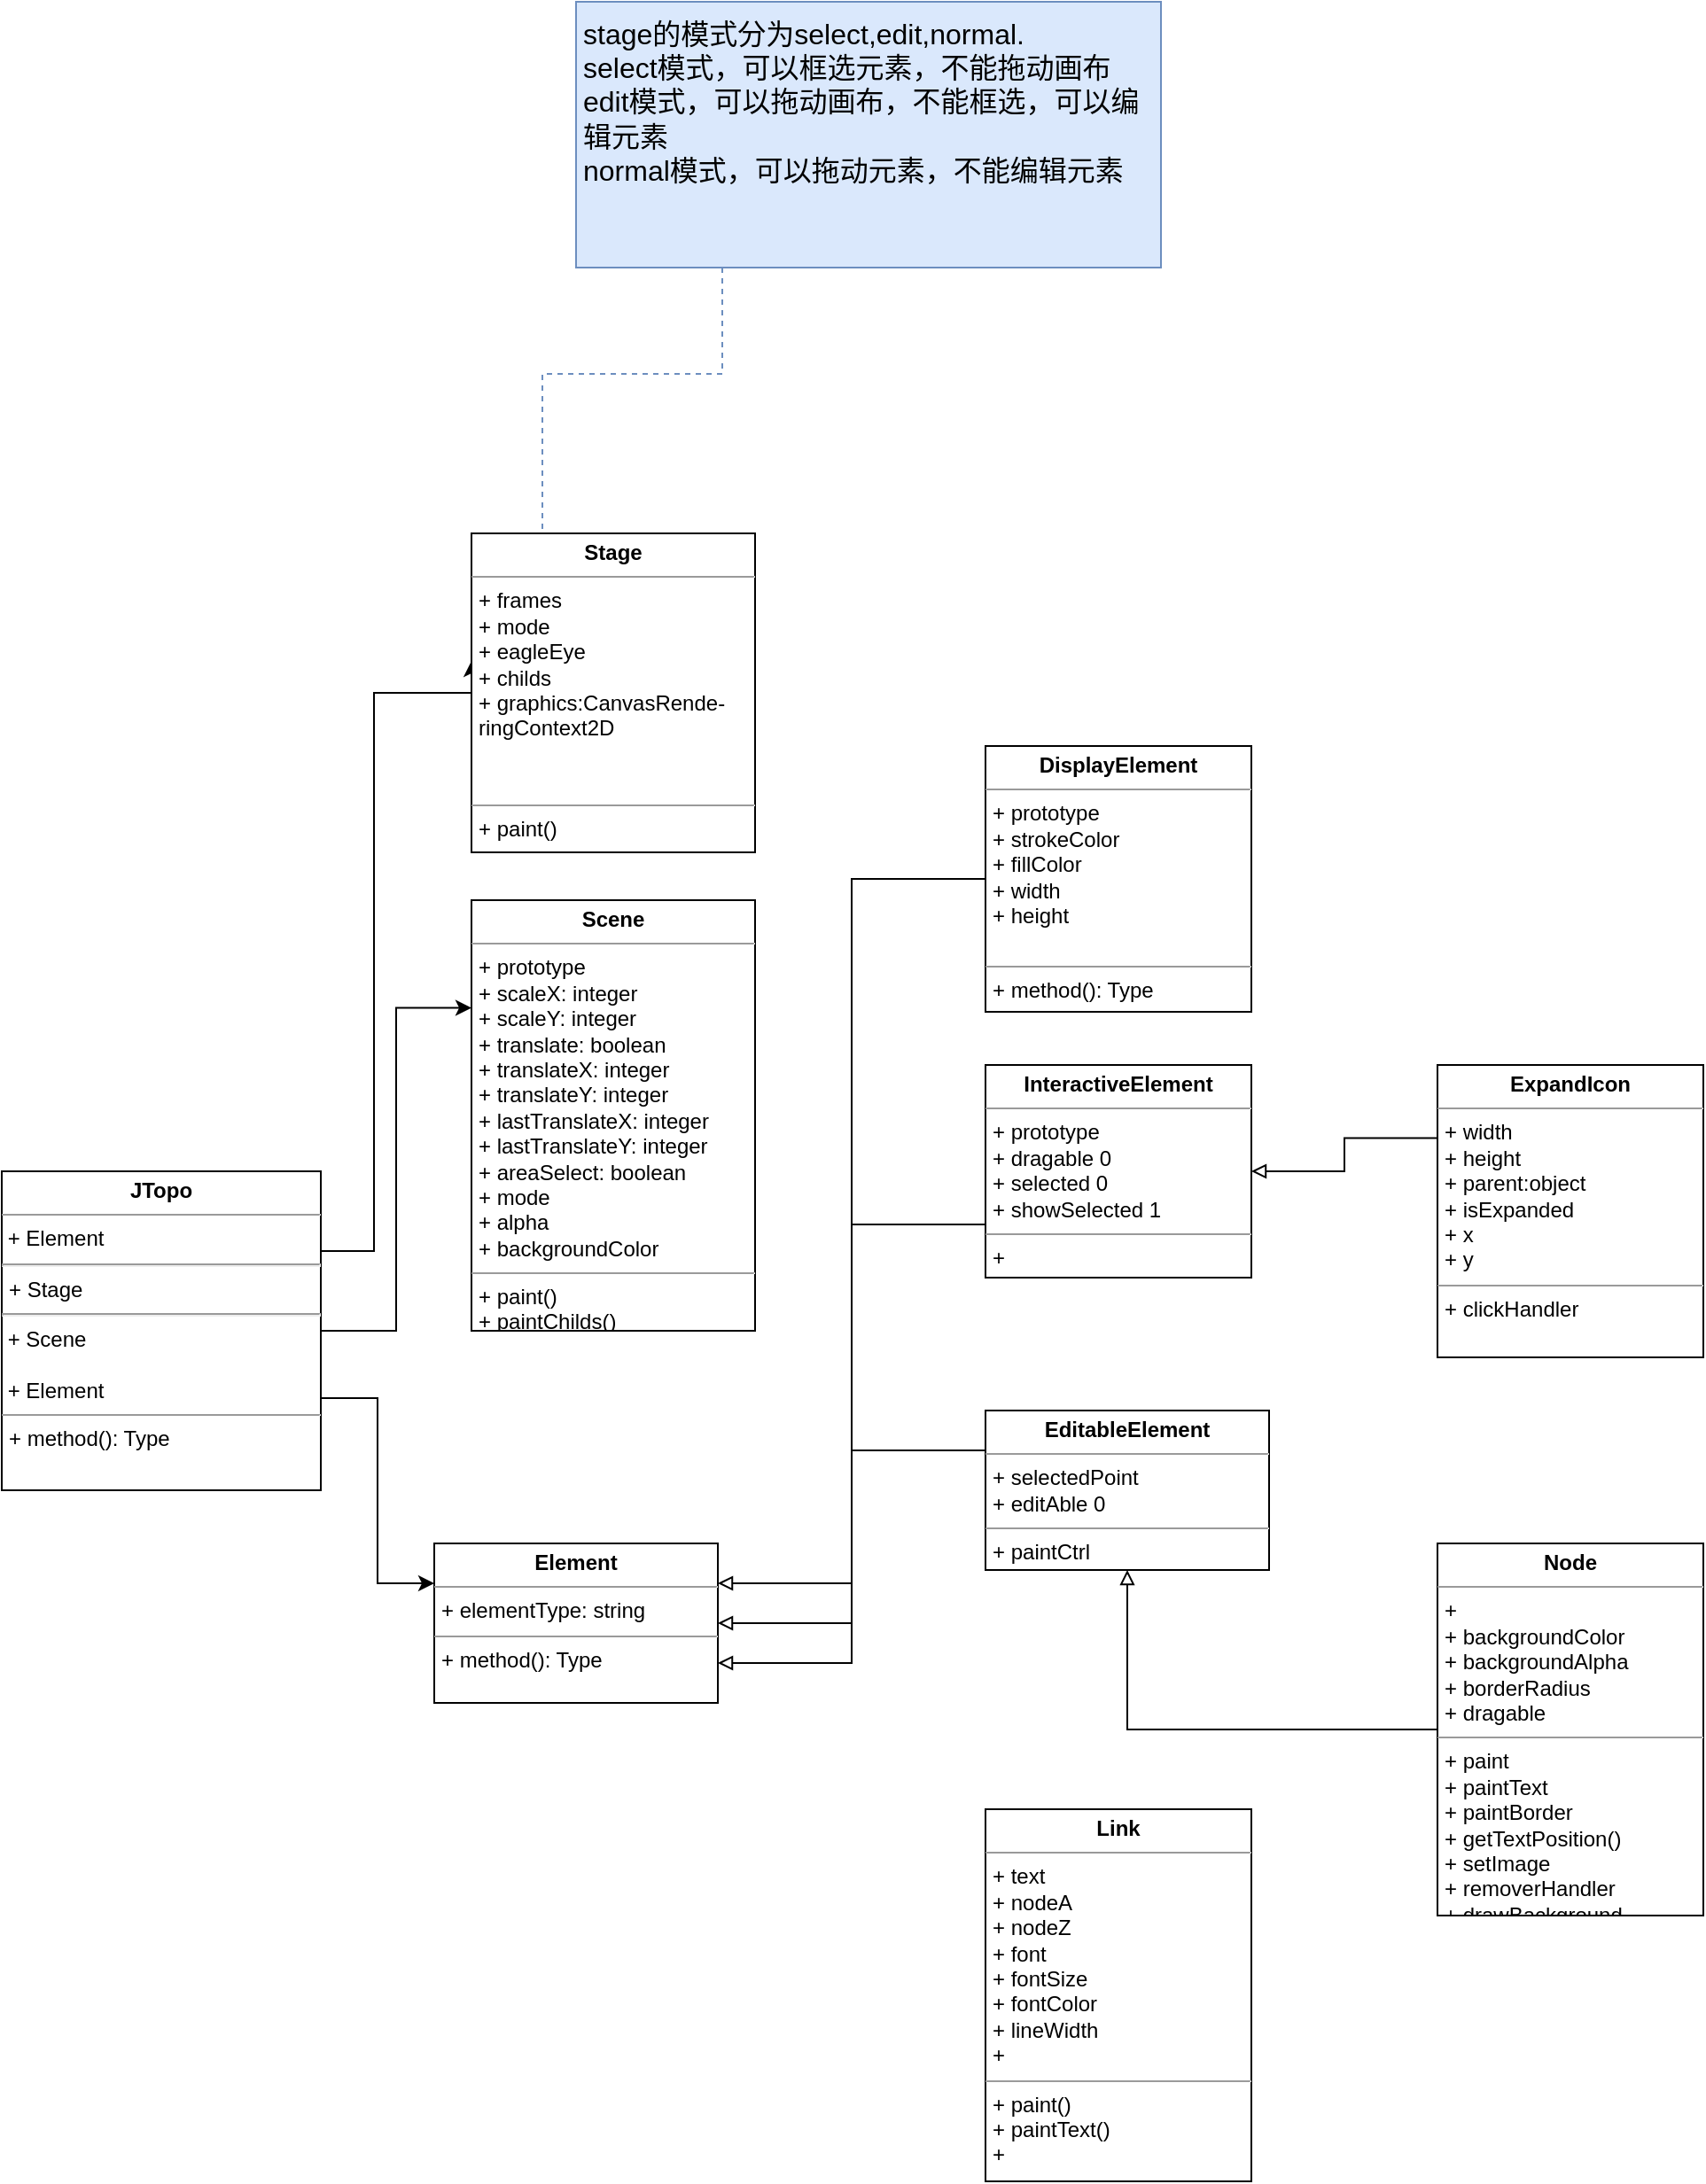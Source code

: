<mxfile version="17.1.2" type="github">
  <diagram id="dJBsx4O1nZzHeu0fgfRI" name="v0.48.1">
    <mxGraphModel dx="1035" dy="1763" grid="1" gridSize="30" guides="1" tooltips="1" connect="1" arrows="1" fold="1" page="1" pageScale="1" pageWidth="827" pageHeight="1169" background="none" math="0" shadow="0">
      <root>
        <mxCell id="0" />
        <mxCell id="1" parent="0" />
        <mxCell id="udzm1Mu4DVqetjzfQplh-1" value="&lt;p style=&quot;margin: 0px ; margin-top: 4px ; text-align: center&quot;&gt;&lt;b&gt;Scene&lt;/b&gt;&lt;/p&gt;&lt;hr size=&quot;1&quot;&gt;&lt;p style=&quot;margin: 0px ; margin-left: 4px&quot;&gt;+ prototype&lt;/p&gt;&lt;p style=&quot;margin: 0px ; margin-left: 4px&quot;&gt;&lt;span&gt;+ scaleX: integer&lt;/span&gt;&lt;br&gt;&lt;/p&gt;&lt;p style=&quot;margin: 0px ; margin-left: 4px&quot;&gt;+ scaleY: integer&lt;/p&gt;&lt;p style=&quot;margin: 0px ; margin-left: 4px&quot;&gt;+ translate: boolean&lt;/p&gt;&lt;p style=&quot;margin: 0px ; margin-left: 4px&quot;&gt;+ translateX: integer&lt;/p&gt;&lt;p style=&quot;margin: 0px ; margin-left: 4px&quot;&gt;+ translateY: integer&lt;br&gt;&lt;/p&gt;&lt;p style=&quot;margin: 0px ; margin-left: 4px&quot;&gt;+ lastTranslateX: integer&lt;br&gt;&lt;/p&gt;&lt;p style=&quot;margin: 0px ; margin-left: 4px&quot;&gt;+ lastTranslateY: integer&lt;br&gt;&lt;/p&gt;&lt;p style=&quot;margin: 0px ; margin-left: 4px&quot;&gt;+ areaSelect: boolean&lt;/p&gt;&lt;p style=&quot;margin: 0px ; margin-left: 4px&quot;&gt;+ mode&lt;/p&gt;&lt;p style=&quot;margin: 0px ; margin-left: 4px&quot;&gt;+ alpha&lt;br&gt;&lt;/p&gt;&lt;p style=&quot;margin: 0px ; margin-left: 4px&quot;&gt;+ backgroundColor&lt;br&gt;&lt;/p&gt;&lt;hr size=&quot;1&quot;&gt;&lt;p style=&quot;margin: 0px ; margin-left: 4px&quot;&gt;+ paint()&lt;/p&gt;&lt;p style=&quot;margin: 0px ; margin-left: 4px&quot;&gt;+ paintChilds()&lt;/p&gt;" style="verticalAlign=top;align=left;overflow=fill;fontSize=12;fontFamily=Helvetica;html=1;" parent="1" vertex="1">
          <mxGeometry x="355" y="207" width="160" height="243" as="geometry" />
        </mxCell>
        <mxCell id="udzm1Mu4DVqetjzfQplh-4" value="&lt;p style=&quot;margin: 0px ; margin-top: 4px ; text-align: center&quot;&gt;&lt;b&gt;Element&lt;/b&gt;&lt;/p&gt;&lt;hr size=&quot;1&quot;&gt;&lt;p style=&quot;margin: 0px ; margin-left: 4px&quot;&gt;+ elementType: string&lt;/p&gt;&lt;hr size=&quot;1&quot;&gt;&lt;p style=&quot;margin: 0px ; margin-left: 4px&quot;&gt;+ method(): Type&lt;/p&gt;" style="verticalAlign=top;align=left;overflow=fill;fontSize=12;fontFamily=Helvetica;html=1;" parent="1" vertex="1">
          <mxGeometry x="334" y="570" width="160" height="90" as="geometry" />
        </mxCell>
        <mxCell id="udzm1Mu4DVqetjzfQplh-9" style="edgeStyle=orthogonalEdgeStyle;rounded=0;orthogonalLoop=1;jettySize=auto;html=1;exitX=1;exitY=0.711;exitDx=0;exitDy=0;entryX=0;entryY=0.25;entryDx=0;entryDy=0;exitPerimeter=0;" parent="1" source="udzm1Mu4DVqetjzfQplh-6" target="udzm1Mu4DVqetjzfQplh-4" edge="1">
          <mxGeometry relative="1" as="geometry" />
        </mxCell>
        <mxCell id="udzm1Mu4DVqetjzfQplh-11" style="edgeStyle=orthogonalEdgeStyle;rounded=0;orthogonalLoop=1;jettySize=auto;html=1;entryX=0;entryY=0.25;entryDx=0;entryDy=0;" parent="1" source="udzm1Mu4DVqetjzfQplh-6" target="udzm1Mu4DVqetjzfQplh-1" edge="1">
          <mxGeometry relative="1" as="geometry" />
        </mxCell>
        <mxCell id="cU1L_D_72BI2gZXMQlzF-6" style="edgeStyle=orthogonalEdgeStyle;rounded=0;orthogonalLoop=1;jettySize=auto;html=1;exitX=1;exitY=0.25;exitDx=0;exitDy=0;entryX=0;entryY=0.4;entryDx=0;entryDy=0;entryPerimeter=0;" parent="1" source="udzm1Mu4DVqetjzfQplh-6" target="wFrleSMICrfKURf7I-VC-1" edge="1">
          <mxGeometry relative="1" as="geometry">
            <Array as="points">
              <mxPoint x="300" y="405" />
              <mxPoint x="300" y="90" />
            </Array>
          </mxGeometry>
        </mxCell>
        <mxCell id="udzm1Mu4DVqetjzfQplh-6" value="&lt;p style=&quot;margin: 0px ; margin-top: 4px ; text-align: center&quot;&gt;&lt;b&gt;JTopo&lt;/b&gt;&lt;/p&gt;&lt;hr size=&quot;1&quot;&gt;&amp;nbsp;+ Element&lt;hr&gt;&lt;p style=&quot;margin: 0px ; margin-left: 4px&quot;&gt;+ Stage&lt;/p&gt;&lt;hr&gt;&amp;nbsp;+ Scene&lt;br&gt;&lt;br&gt;&amp;nbsp;+ Element&lt;br&gt;&lt;hr size=&quot;1&quot;&gt;&lt;p style=&quot;margin: 0px ; margin-left: 4px&quot;&gt;+ method(): Type&lt;/p&gt;" style="verticalAlign=top;align=left;overflow=fill;fontSize=12;fontFamily=Helvetica;html=1;" parent="1" vertex="1">
          <mxGeometry x="90" y="360" width="180" height="180" as="geometry" />
        </mxCell>
        <mxCell id="wFrleSMICrfKURf7I-VC-1" value="&lt;p style=&quot;margin: 0px ; margin-top: 4px ; text-align: center&quot;&gt;&lt;b&gt;Stage&lt;/b&gt;&lt;/p&gt;&lt;hr size=&quot;1&quot;&gt;&lt;p style=&quot;margin: 0px ; margin-left: 4px&quot;&gt;+ frames&lt;/p&gt;&lt;p style=&quot;margin: 0px ; margin-left: 4px&quot;&gt;+ mode&lt;/p&gt;&lt;p style=&quot;margin: 0px ; margin-left: 4px&quot;&gt;+ eagleEye&lt;/p&gt;&lt;p style=&quot;margin: 0px ; margin-left: 4px&quot;&gt;+ childs&lt;/p&gt;&lt;p style=&quot;margin: 0px ; margin-left: 4px&quot;&gt;+ graphics:CanvasRende-&lt;/p&gt;&lt;p style=&quot;margin: 0px ; margin-left: 4px&quot;&gt;ringContext2D&lt;/p&gt;&lt;p style=&quot;margin: 0px ; margin-left: 4px&quot;&gt;&lt;br&gt;&lt;/p&gt;&lt;p style=&quot;margin: 0px ; margin-left: 4px&quot;&gt;&lt;br&gt;&lt;/p&gt;&lt;hr size=&quot;1&quot;&gt;&lt;p style=&quot;margin: 0px ; margin-left: 4px&quot;&gt;+ paint()&lt;/p&gt;" style="verticalAlign=top;align=left;overflow=fill;fontSize=12;fontFamily=Helvetica;html=1;" parent="1" vertex="1">
          <mxGeometry x="355" width="160" height="180" as="geometry" />
        </mxCell>
        <mxCell id="wFrleSMICrfKURf7I-VC-2" value="&lt;p style=&quot;margin: 0px ; margin-top: 4px ; text-align: center&quot;&gt;&lt;b&gt;Link&lt;/b&gt;&lt;/p&gt;&lt;hr size=&quot;1&quot;&gt;&lt;p style=&quot;margin: 0px ; margin-left: 4px&quot;&gt;+ text&lt;/p&gt;&lt;p style=&quot;margin: 0px ; margin-left: 4px&quot;&gt;+ nodeA&lt;/p&gt;&lt;p style=&quot;margin: 0px ; margin-left: 4px&quot;&gt;+ nodeZ&amp;nbsp;&amp;nbsp;&lt;/p&gt;&lt;p style=&quot;margin: 0px ; margin-left: 4px&quot;&gt;+ font&lt;/p&gt;&lt;p style=&quot;margin: 0px ; margin-left: 4px&quot;&gt;+ fontSize&lt;/p&gt;&lt;p style=&quot;margin: 0px ; margin-left: 4px&quot;&gt;+ fontColor&lt;/p&gt;&lt;p style=&quot;margin: 0px ; margin-left: 4px&quot;&gt;+ lineWidth&amp;nbsp;&lt;/p&gt;&lt;p style=&quot;margin: 0px ; margin-left: 4px&quot;&gt;+&amp;nbsp;&lt;/p&gt;&lt;hr size=&quot;1&quot;&gt;&lt;p style=&quot;margin: 0px ; margin-left: 4px&quot;&gt;+ paint()&lt;/p&gt;&lt;p style=&quot;margin: 0px ; margin-left: 4px&quot;&gt;+ paintText()&lt;/p&gt;&lt;p style=&quot;margin: 0px ; margin-left: 4px&quot;&gt;+&amp;nbsp;&lt;/p&gt;" style="verticalAlign=top;align=left;overflow=fill;fontSize=12;fontFamily=Helvetica;html=1;" parent="1" vertex="1">
          <mxGeometry x="645" y="720" width="150" height="210" as="geometry" />
        </mxCell>
        <mxCell id="wFrleSMICrfKURf7I-VC-6" value="" style="edgeStyle=orthogonalEdgeStyle;rounded=0;orthogonalLoop=1;jettySize=auto;html=1;exitX=0;exitY=0.75;exitDx=0;exitDy=0;entryX=1;entryY=0.5;entryDx=0;entryDy=0;endArrow=block;endFill=0;" parent="1" source="wFrleSMICrfKURf7I-VC-5" target="udzm1Mu4DVqetjzfQplh-4" edge="1">
          <mxGeometry relative="1" as="geometry">
            <mxPoint x="600" y="492" as="targetPoint" />
          </mxGeometry>
        </mxCell>
        <mxCell id="wFrleSMICrfKURf7I-VC-5" value="&lt;p style=&quot;margin: 0px ; margin-top: 4px ; text-align: center&quot;&gt;&lt;b&gt;InteractiveElement&lt;/b&gt;&lt;/p&gt;&lt;hr size=&quot;1&quot;&gt;&lt;p style=&quot;margin: 0px ; margin-left: 4px&quot;&gt;+ prototype&lt;/p&gt;&lt;p style=&quot;margin: 0px ; margin-left: 4px&quot;&gt;+ dragable 0&lt;/p&gt;&lt;p style=&quot;margin: 0px ; margin-left: 4px&quot;&gt;+ selected 0&lt;/p&gt;&lt;p style=&quot;margin: 0px ; margin-left: 4px&quot;&gt;+ showSelected 1&lt;/p&gt;&lt;hr size=&quot;1&quot;&gt;&lt;p style=&quot;margin: 0px ; margin-left: 4px&quot;&gt;+&amp;nbsp;&lt;/p&gt;" style="verticalAlign=top;align=left;overflow=fill;fontSize=12;fontFamily=Helvetica;html=1;" parent="1" vertex="1">
          <mxGeometry x="645" y="300" width="150" height="120" as="geometry" />
        </mxCell>
        <mxCell id="wFrleSMICrfKURf7I-VC-9" style="edgeStyle=orthogonalEdgeStyle;rounded=0;orthogonalLoop=1;jettySize=auto;html=1;exitX=0;exitY=0.5;exitDx=0;exitDy=0;entryX=1;entryY=0.25;entryDx=0;entryDy=0;endArrow=block;endFill=0;" parent="1" source="wFrleSMICrfKURf7I-VC-7" target="udzm1Mu4DVqetjzfQplh-4" edge="1">
          <mxGeometry relative="1" as="geometry" />
        </mxCell>
        <mxCell id="wFrleSMICrfKURf7I-VC-7" value="&lt;p style=&quot;margin: 0px ; margin-top: 4px ; text-align: center&quot;&gt;&lt;b&gt;DisplayElement&lt;/b&gt;&lt;/p&gt;&lt;hr size=&quot;1&quot;&gt;&lt;p style=&quot;margin: 0px ; margin-left: 4px&quot;&gt;+ prototype&lt;/p&gt;&lt;p style=&quot;margin: 0px ; margin-left: 4px&quot;&gt;+ strokeColor&lt;/p&gt;&lt;p style=&quot;margin: 0px ; margin-left: 4px&quot;&gt;+ fillColor&lt;/p&gt;&lt;p style=&quot;margin: 0px ; margin-left: 4px&quot;&gt;+ width&lt;/p&gt;&lt;p style=&quot;margin: 0px ; margin-left: 4px&quot;&gt;+ height&lt;/p&gt;&lt;p style=&quot;margin: 0px ; margin-left: 4px&quot;&gt;&lt;br&gt;&lt;/p&gt;&lt;hr size=&quot;1&quot;&gt;&lt;p style=&quot;margin: 0px ; margin-left: 4px&quot;&gt;+ method(): Type&lt;/p&gt;" style="verticalAlign=top;align=left;overflow=fill;fontSize=12;fontFamily=Helvetica;html=1;" parent="1" vertex="1">
          <mxGeometry x="645" y="120" width="150" height="150" as="geometry" />
        </mxCell>
        <mxCell id="cU1L_D_72BI2gZXMQlzF-1" style="edgeStyle=orthogonalEdgeStyle;rounded=0;orthogonalLoop=1;jettySize=auto;html=1;exitX=0;exitY=0.25;exitDx=0;exitDy=0;entryX=1;entryY=0.75;entryDx=0;entryDy=0;endArrow=block;endFill=0;" parent="1" source="wFrleSMICrfKURf7I-VC-8" target="udzm1Mu4DVqetjzfQplh-4" edge="1">
          <mxGeometry relative="1" as="geometry" />
        </mxCell>
        <mxCell id="wFrleSMICrfKURf7I-VC-8" value="&lt;p style=&quot;margin: 0px ; margin-top: 4px ; text-align: center&quot;&gt;&lt;b&gt;EditableElement&lt;/b&gt;&lt;/p&gt;&lt;hr size=&quot;1&quot;&gt;&lt;p style=&quot;margin: 0px ; margin-left: 4px&quot;&gt;+ selectedPoint&lt;/p&gt;&lt;p style=&quot;margin: 0px ; margin-left: 4px&quot;&gt;+ editAble 0&lt;/p&gt;&lt;hr size=&quot;1&quot;&gt;&lt;p style=&quot;margin: 0px ; margin-left: 4px&quot;&gt;+ paintCtrl&amp;nbsp;&lt;/p&gt;" style="verticalAlign=top;align=left;overflow=fill;fontSize=12;fontFamily=Helvetica;html=1;" parent="1" vertex="1">
          <mxGeometry x="645" y="495" width="160" height="90" as="geometry" />
        </mxCell>
        <mxCell id="inPPQYrgEC_dOLwyW2k9-1" style="edgeStyle=orthogonalEdgeStyle;rounded=0;orthogonalLoop=1;jettySize=auto;html=1;exitX=0;exitY=0.5;exitDx=0;exitDy=0;entryX=0.5;entryY=1;entryDx=0;entryDy=0;endArrow=block;endFill=0;endSize=6;" parent="1" source="z_XjH2AizJ-G1wBY0Lii-1" target="wFrleSMICrfKURf7I-VC-8" edge="1">
          <mxGeometry relative="1" as="geometry" />
        </mxCell>
        <mxCell id="z_XjH2AizJ-G1wBY0Lii-1" value="&lt;p style=&quot;margin: 0px ; margin-top: 4px ; text-align: center&quot;&gt;&lt;b&gt;Node&lt;/b&gt;&lt;/p&gt;&lt;hr size=&quot;1&quot;&gt;&lt;p style=&quot;margin: 0px ; margin-left: 4px&quot;&gt;+&amp;nbsp;&lt;/p&gt;&lt;p style=&quot;margin: 0px ; margin-left: 4px&quot;&gt;+ backgroundColor&lt;/p&gt;&lt;p style=&quot;margin: 0px ; margin-left: 4px&quot;&gt;+ backgroundAlpha&lt;br&gt;&lt;/p&gt;&lt;p style=&quot;margin: 0px ; margin-left: 4px&quot;&gt;+ borderRadius&amp;nbsp;&lt;/p&gt;&lt;p style=&quot;margin: 0px ; margin-left: 4px&quot;&gt;+ dragable&lt;/p&gt;&lt;hr size=&quot;1&quot;&gt;&lt;p style=&quot;margin: 0px ; margin-left: 4px&quot;&gt;+ paint&lt;/p&gt;&lt;p style=&quot;margin: 0px ; margin-left: 4px&quot;&gt;+ paintText&lt;/p&gt;&lt;p style=&quot;margin: 0px ; margin-left: 4px&quot;&gt;+ paintBorder&lt;/p&gt;&lt;p style=&quot;margin: 0px ; margin-left: 4px&quot;&gt;+ getTextPosition()&lt;/p&gt;&lt;p style=&quot;margin: 0px ; margin-left: 4px&quot;&gt;+ setImage&lt;/p&gt;&lt;p style=&quot;margin: 0px ; margin-left: 4px&quot;&gt;+ removerHandler&lt;/p&gt;&lt;p style=&quot;margin: 0px ; margin-left: 4px&quot;&gt;+ drawBackground&lt;/p&gt;" style="verticalAlign=top;align=left;overflow=fill;fontSize=12;fontFamily=Helvetica;html=1;" parent="1" vertex="1">
          <mxGeometry x="900" y="570" width="150" height="210" as="geometry" />
        </mxCell>
        <mxCell id="t4HWYBzLa3pP-0J2eb1T-4" style="edgeStyle=orthogonalEdgeStyle;rounded=0;orthogonalLoop=1;jettySize=auto;html=1;exitX=0.25;exitY=1;exitDx=0;exitDy=0;entryX=0.25;entryY=0;entryDx=0;entryDy=0;fontSize=16;endArrow=none;endFill=0;dashed=1;fillColor=#dae8fc;strokeColor=#6c8ebf;" parent="1" source="t4HWYBzLa3pP-0J2eb1T-2" target="wFrleSMICrfKURf7I-VC-1" edge="1">
          <mxGeometry relative="1" as="geometry">
            <Array as="points">
              <mxPoint x="497" y="-90" />
              <mxPoint x="395" y="-90" />
            </Array>
          </mxGeometry>
        </mxCell>
        <mxCell id="t4HWYBzLa3pP-0J2eb1T-2" value="&lt;font style=&quot;font-size: 16px&quot;&gt;stage的模式分为select,edit,normal.&lt;br&gt;select模式，可以框选元素，不能拖动画布&lt;br&gt;edit模式，可以拖动画布，不能框选，可以编辑元素&lt;br&gt;normal模式，可以拖动元素，不能编辑元素&lt;/font&gt;" style="text;html=1;align=left;verticalAlign=top;whiteSpace=wrap;rounded=0;fillColor=#dae8fc;strokeColor=#6c8ebf;spacingTop=4;spacingLeft=4;spacingBottom=4;spacingRight=4;spacing=0;" parent="1" vertex="1">
          <mxGeometry x="414" y="-300" width="330" height="150" as="geometry" />
        </mxCell>
        <mxCell id="husm3iDxZtlbr6guIBx0-2" style="edgeStyle=orthogonalEdgeStyle;rounded=0;orthogonalLoop=1;jettySize=auto;html=1;exitX=0;exitY=0.25;exitDx=0;exitDy=0;endArrow=block;endFill=0;" edge="1" parent="1" source="husm3iDxZtlbr6guIBx0-1" target="wFrleSMICrfKURf7I-VC-5">
          <mxGeometry relative="1" as="geometry" />
        </mxCell>
        <mxCell id="husm3iDxZtlbr6guIBx0-1" value="&lt;p style=&quot;margin: 0px ; margin-top: 4px ; text-align: center&quot;&gt;&lt;b&gt;ExpandIcon&lt;/b&gt;&lt;/p&gt;&lt;hr size=&quot;1&quot;&gt;&lt;p style=&quot;margin: 0px ; margin-left: 4px&quot;&gt;+ width&lt;/p&gt;&lt;p style=&quot;margin: 0px ; margin-left: 4px&quot;&gt;+ height&lt;/p&gt;&lt;p style=&quot;margin: 0px ; margin-left: 4px&quot;&gt;+ parent:object&lt;br&gt;&lt;/p&gt;&lt;p style=&quot;margin: 0px ; margin-left: 4px&quot;&gt;+ isExpanded&lt;/p&gt;&lt;p style=&quot;margin: 0px ; margin-left: 4px&quot;&gt;+ x&lt;/p&gt;&lt;p style=&quot;margin: 0px ; margin-left: 4px&quot;&gt;+ y&lt;/p&gt;&lt;hr size=&quot;1&quot;&gt;&lt;p style=&quot;margin: 0px ; margin-left: 4px&quot;&gt;+ clickHandler&lt;/p&gt;" style="verticalAlign=top;align=left;overflow=fill;fontSize=12;fontFamily=Helvetica;html=1;" vertex="1" parent="1">
          <mxGeometry x="900" y="300" width="150" height="165" as="geometry" />
        </mxCell>
      </root>
    </mxGraphModel>
  </diagram>
</mxfile>
